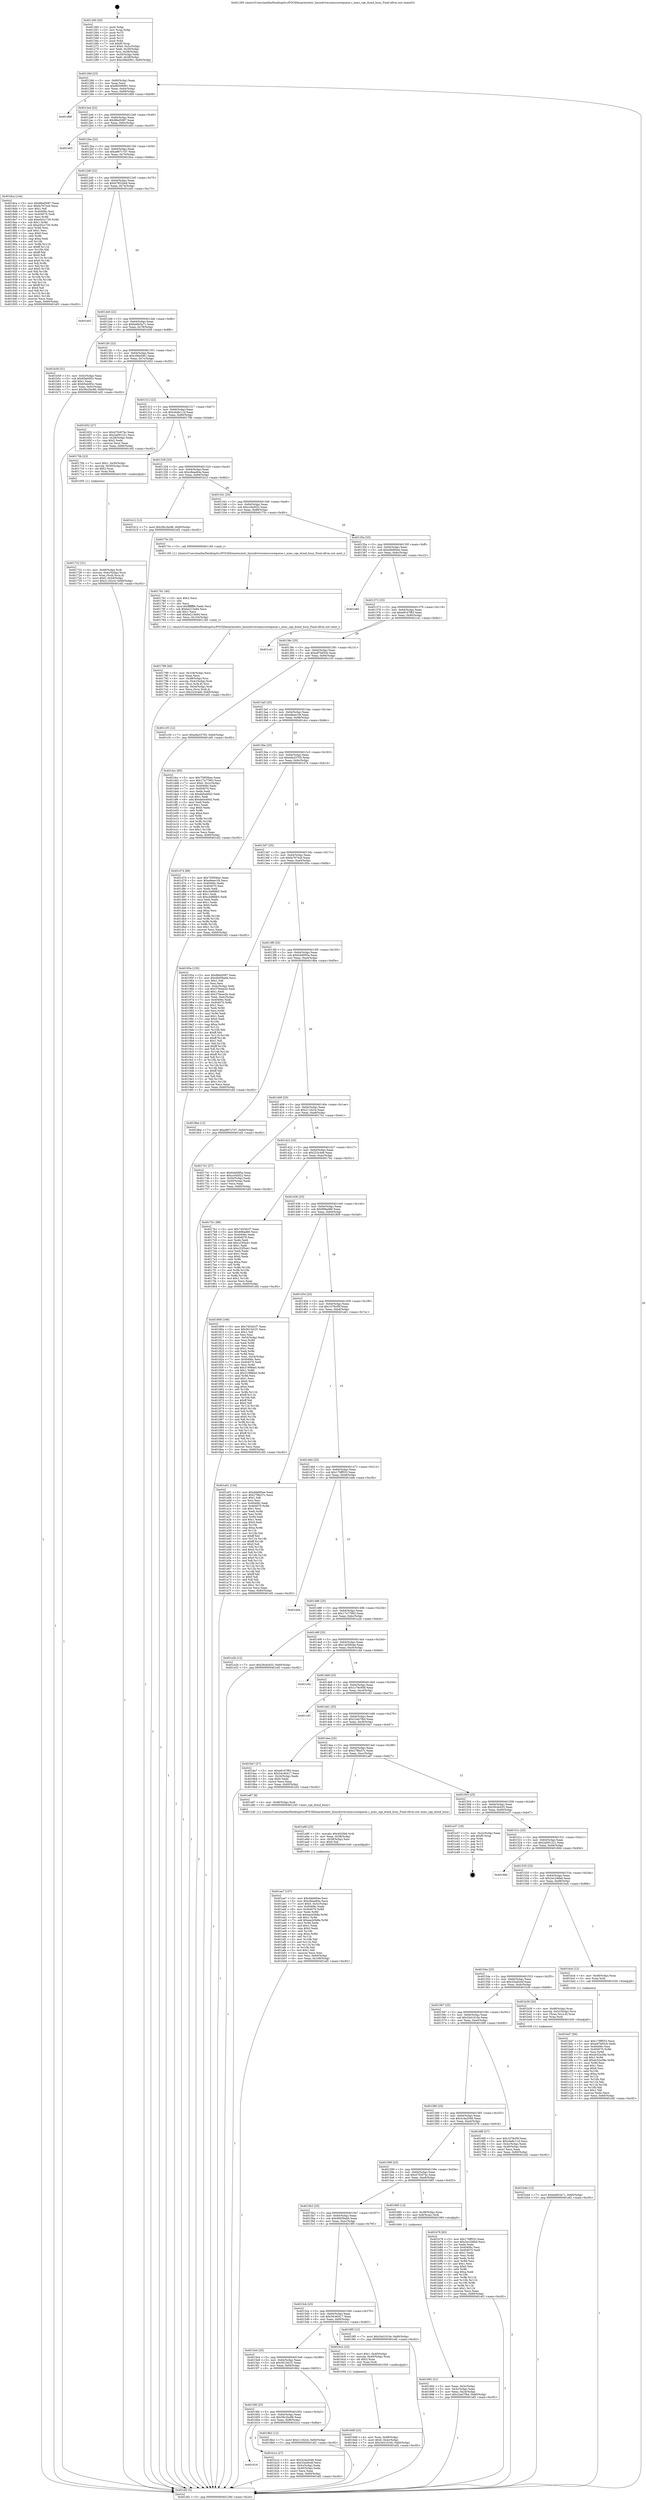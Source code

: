 digraph "0x401260" {
  label = "0x401260 (/mnt/c/Users/mathe/Desktop/tcc/POCII/binaries/extr_linuxdriversmmccorequeue.c_mmc_cqe_dcmd_busy_Final-ollvm.out::main(0))"
  labelloc = "t"
  node[shape=record]

  Entry [label="",width=0.3,height=0.3,shape=circle,fillcolor=black,style=filled]
  "0x40128d" [label="{
     0x40128d [23]\l
     | [instrs]\l
     &nbsp;&nbsp;0x40128d \<+3\>: mov -0x60(%rbp),%eax\l
     &nbsp;&nbsp;0x401290 \<+2\>: mov %eax,%ecx\l
     &nbsp;&nbsp;0x401292 \<+6\>: sub $0x8b508991,%ecx\l
     &nbsp;&nbsp;0x401298 \<+3\>: mov %eax,-0x64(%rbp)\l
     &nbsp;&nbsp;0x40129b \<+3\>: mov %ecx,-0x68(%rbp)\l
     &nbsp;&nbsp;0x40129e \<+6\>: je 0000000000401d68 \<main+0xb08\>\l
  }"]
  "0x401d68" [label="{
     0x401d68\l
  }", style=dashed]
  "0x4012a4" [label="{
     0x4012a4 [22]\l
     | [instrs]\l
     &nbsp;&nbsp;0x4012a4 \<+5\>: jmp 00000000004012a9 \<main+0x49\>\l
     &nbsp;&nbsp;0x4012a9 \<+3\>: mov -0x64(%rbp),%eax\l
     &nbsp;&nbsp;0x4012ac \<+5\>: sub $0x8fed5087,%eax\l
     &nbsp;&nbsp;0x4012b1 \<+3\>: mov %eax,-0x6c(%rbp)\l
     &nbsp;&nbsp;0x4012b4 \<+6\>: je 0000000000401e63 \<main+0xc03\>\l
  }"]
  Exit [label="",width=0.3,height=0.3,shape=circle,fillcolor=black,style=filled,peripheries=2]
  "0x401e63" [label="{
     0x401e63\l
  }", style=dashed]
  "0x4012ba" [label="{
     0x4012ba [22]\l
     | [instrs]\l
     &nbsp;&nbsp;0x4012ba \<+5\>: jmp 00000000004012bf \<main+0x5f\>\l
     &nbsp;&nbsp;0x4012bf \<+3\>: mov -0x64(%rbp),%eax\l
     &nbsp;&nbsp;0x4012c2 \<+5\>: sub $0xa967c7d7,%eax\l
     &nbsp;&nbsp;0x4012c7 \<+3\>: mov %eax,-0x70(%rbp)\l
     &nbsp;&nbsp;0x4012ca \<+6\>: je 00000000004018ca \<main+0x66a\>\l
  }"]
  "0x401bd7" [label="{
     0x401bd7 [94]\l
     | [instrs]\l
     &nbsp;&nbsp;0x401bd7 \<+5\>: mov $0x179ff553,%ecx\l
     &nbsp;&nbsp;0x401bdc \<+5\>: mov $0xe87b65cb,%edx\l
     &nbsp;&nbsp;0x401be1 \<+7\>: mov 0x40406c,%esi\l
     &nbsp;&nbsp;0x401be8 \<+8\>: mov 0x404070,%r8d\l
     &nbsp;&nbsp;0x401bf0 \<+3\>: mov %esi,%r9d\l
     &nbsp;&nbsp;0x401bf3 \<+7\>: sub $0xdc52a38e,%r9d\l
     &nbsp;&nbsp;0x401bfa \<+4\>: sub $0x1,%r9d\l
     &nbsp;&nbsp;0x401bfe \<+7\>: add $0xdc52a38e,%r9d\l
     &nbsp;&nbsp;0x401c05 \<+4\>: imul %r9d,%esi\l
     &nbsp;&nbsp;0x401c09 \<+3\>: and $0x1,%esi\l
     &nbsp;&nbsp;0x401c0c \<+3\>: cmp $0x0,%esi\l
     &nbsp;&nbsp;0x401c0f \<+4\>: sete %r10b\l
     &nbsp;&nbsp;0x401c13 \<+4\>: cmp $0xa,%r8d\l
     &nbsp;&nbsp;0x401c17 \<+4\>: setl %r11b\l
     &nbsp;&nbsp;0x401c1b \<+3\>: mov %r10b,%bl\l
     &nbsp;&nbsp;0x401c1e \<+3\>: and %r11b,%bl\l
     &nbsp;&nbsp;0x401c21 \<+3\>: xor %r11b,%r10b\l
     &nbsp;&nbsp;0x401c24 \<+3\>: or %r10b,%bl\l
     &nbsp;&nbsp;0x401c27 \<+3\>: test $0x1,%bl\l
     &nbsp;&nbsp;0x401c2a \<+3\>: cmovne %edx,%ecx\l
     &nbsp;&nbsp;0x401c2d \<+3\>: mov %ecx,-0x60(%rbp)\l
     &nbsp;&nbsp;0x401c30 \<+5\>: jmp 0000000000401ef2 \<main+0xc92\>\l
  }"]
  "0x4018ca" [label="{
     0x4018ca [144]\l
     | [instrs]\l
     &nbsp;&nbsp;0x4018ca \<+5\>: mov $0x8fed5087,%eax\l
     &nbsp;&nbsp;0x4018cf \<+5\>: mov $0xfa7674c6,%ecx\l
     &nbsp;&nbsp;0x4018d4 \<+2\>: mov $0x1,%dl\l
     &nbsp;&nbsp;0x4018d6 \<+7\>: mov 0x40406c,%esi\l
     &nbsp;&nbsp;0x4018dd \<+7\>: mov 0x404070,%edi\l
     &nbsp;&nbsp;0x4018e4 \<+3\>: mov %esi,%r8d\l
     &nbsp;&nbsp;0x4018e7 \<+7\>: add $0xe45cc730,%r8d\l
     &nbsp;&nbsp;0x4018ee \<+4\>: sub $0x1,%r8d\l
     &nbsp;&nbsp;0x4018f2 \<+7\>: sub $0xe45cc730,%r8d\l
     &nbsp;&nbsp;0x4018f9 \<+4\>: imul %r8d,%esi\l
     &nbsp;&nbsp;0x4018fd \<+3\>: and $0x1,%esi\l
     &nbsp;&nbsp;0x401900 \<+3\>: cmp $0x0,%esi\l
     &nbsp;&nbsp;0x401903 \<+4\>: sete %r9b\l
     &nbsp;&nbsp;0x401907 \<+3\>: cmp $0xa,%edi\l
     &nbsp;&nbsp;0x40190a \<+4\>: setl %r10b\l
     &nbsp;&nbsp;0x40190e \<+3\>: mov %r9b,%r11b\l
     &nbsp;&nbsp;0x401911 \<+4\>: xor $0xff,%r11b\l
     &nbsp;&nbsp;0x401915 \<+3\>: mov %r10b,%bl\l
     &nbsp;&nbsp;0x401918 \<+3\>: xor $0xff,%bl\l
     &nbsp;&nbsp;0x40191b \<+3\>: xor $0x0,%dl\l
     &nbsp;&nbsp;0x40191e \<+3\>: mov %r11b,%r14b\l
     &nbsp;&nbsp;0x401921 \<+4\>: and $0x0,%r14b\l
     &nbsp;&nbsp;0x401925 \<+3\>: and %dl,%r9b\l
     &nbsp;&nbsp;0x401928 \<+3\>: mov %bl,%r15b\l
     &nbsp;&nbsp;0x40192b \<+4\>: and $0x0,%r15b\l
     &nbsp;&nbsp;0x40192f \<+3\>: and %dl,%r10b\l
     &nbsp;&nbsp;0x401932 \<+3\>: or %r9b,%r14b\l
     &nbsp;&nbsp;0x401935 \<+3\>: or %r10b,%r15b\l
     &nbsp;&nbsp;0x401938 \<+3\>: xor %r15b,%r14b\l
     &nbsp;&nbsp;0x40193b \<+3\>: or %bl,%r11b\l
     &nbsp;&nbsp;0x40193e \<+4\>: xor $0xff,%r11b\l
     &nbsp;&nbsp;0x401942 \<+3\>: or $0x0,%dl\l
     &nbsp;&nbsp;0x401945 \<+3\>: and %dl,%r11b\l
     &nbsp;&nbsp;0x401948 \<+3\>: or %r11b,%r14b\l
     &nbsp;&nbsp;0x40194b \<+4\>: test $0x1,%r14b\l
     &nbsp;&nbsp;0x40194f \<+3\>: cmovne %ecx,%eax\l
     &nbsp;&nbsp;0x401952 \<+3\>: mov %eax,-0x60(%rbp)\l
     &nbsp;&nbsp;0x401955 \<+5\>: jmp 0000000000401ef2 \<main+0xc92\>\l
  }"]
  "0x4012d0" [label="{
     0x4012d0 [22]\l
     | [instrs]\l
     &nbsp;&nbsp;0x4012d0 \<+5\>: jmp 00000000004012d5 \<main+0x75\>\l
     &nbsp;&nbsp;0x4012d5 \<+3\>: mov -0x64(%rbp),%eax\l
     &nbsp;&nbsp;0x4012d8 \<+5\>: sub $0xb79520e9,%eax\l
     &nbsp;&nbsp;0x4012dd \<+3\>: mov %eax,-0x74(%rbp)\l
     &nbsp;&nbsp;0x4012e0 \<+6\>: je 0000000000401ed3 \<main+0xc73\>\l
  }"]
  "0x401b4d" [label="{
     0x401b4d [12]\l
     | [instrs]\l
     &nbsp;&nbsp;0x401b4d \<+7\>: movl $0xbe6b3a71,-0x60(%rbp)\l
     &nbsp;&nbsp;0x401b54 \<+5\>: jmp 0000000000401ef2 \<main+0xc92\>\l
  }"]
  "0x401ed3" [label="{
     0x401ed3\l
  }", style=dashed]
  "0x4012e6" [label="{
     0x4012e6 [22]\l
     | [instrs]\l
     &nbsp;&nbsp;0x4012e6 \<+5\>: jmp 00000000004012eb \<main+0x8b\>\l
     &nbsp;&nbsp;0x4012eb \<+3\>: mov -0x64(%rbp),%eax\l
     &nbsp;&nbsp;0x4012ee \<+5\>: sub $0xbe6b3a71,%eax\l
     &nbsp;&nbsp;0x4012f3 \<+3\>: mov %eax,-0x78(%rbp)\l
     &nbsp;&nbsp;0x4012f6 \<+6\>: je 0000000000401b59 \<main+0x8f9\>\l
  }"]
  "0x401616" [label="{
     0x401616\l
  }", style=dashed]
  "0x401b59" [label="{
     0x401b59 [31]\l
     | [instrs]\l
     &nbsp;&nbsp;0x401b59 \<+3\>: mov -0x5c(%rbp),%eax\l
     &nbsp;&nbsp;0x401b5c \<+5\>: sub $0x65eb0f2c,%eax\l
     &nbsp;&nbsp;0x401b61 \<+3\>: add $0x1,%eax\l
     &nbsp;&nbsp;0x401b64 \<+5\>: add $0x65eb0f2c,%eax\l
     &nbsp;&nbsp;0x401b69 \<+3\>: mov %eax,-0x5c(%rbp)\l
     &nbsp;&nbsp;0x401b6c \<+7\>: movl $0x58c2bc86,-0x60(%rbp)\l
     &nbsp;&nbsp;0x401b73 \<+5\>: jmp 0000000000401ef2 \<main+0xc92\>\l
  }"]
  "0x4012fc" [label="{
     0x4012fc [22]\l
     | [instrs]\l
     &nbsp;&nbsp;0x4012fc \<+5\>: jmp 0000000000401301 \<main+0xa1\>\l
     &nbsp;&nbsp;0x401301 \<+3\>: mov -0x64(%rbp),%eax\l
     &nbsp;&nbsp;0x401304 \<+5\>: sub $0xc08ed361,%eax\l
     &nbsp;&nbsp;0x401309 \<+3\>: mov %eax,-0x7c(%rbp)\l
     &nbsp;&nbsp;0x40130c \<+6\>: je 0000000000401652 \<main+0x3f2\>\l
  }"]
  "0x401b1e" [label="{
     0x401b1e [27]\l
     | [instrs]\l
     &nbsp;&nbsp;0x401b1e \<+5\>: mov $0x3c4a2046,%eax\l
     &nbsp;&nbsp;0x401b23 \<+5\>: mov $0x33a40cbf,%ecx\l
     &nbsp;&nbsp;0x401b28 \<+3\>: mov -0x5c(%rbp),%edx\l
     &nbsp;&nbsp;0x401b2b \<+3\>: cmp -0x40(%rbp),%edx\l
     &nbsp;&nbsp;0x401b2e \<+3\>: cmovl %ecx,%eax\l
     &nbsp;&nbsp;0x401b31 \<+3\>: mov %eax,-0x60(%rbp)\l
     &nbsp;&nbsp;0x401b34 \<+5\>: jmp 0000000000401ef2 \<main+0xc92\>\l
  }"]
  "0x401652" [label="{
     0x401652 [27]\l
     | [instrs]\l
     &nbsp;&nbsp;0x401652 \<+5\>: mov $0x470c674c,%eax\l
     &nbsp;&nbsp;0x401657 \<+5\>: mov $0x2a091221,%ecx\l
     &nbsp;&nbsp;0x40165c \<+3\>: mov -0x28(%rbp),%edx\l
     &nbsp;&nbsp;0x40165f \<+3\>: cmp $0x2,%edx\l
     &nbsp;&nbsp;0x401662 \<+3\>: cmovne %ecx,%eax\l
     &nbsp;&nbsp;0x401665 \<+3\>: mov %eax,-0x60(%rbp)\l
     &nbsp;&nbsp;0x401668 \<+5\>: jmp 0000000000401ef2 \<main+0xc92\>\l
  }"]
  "0x401312" [label="{
     0x401312 [22]\l
     | [instrs]\l
     &nbsp;&nbsp;0x401312 \<+5\>: jmp 0000000000401317 \<main+0xb7\>\l
     &nbsp;&nbsp;0x401317 \<+3\>: mov -0x64(%rbp),%eax\l
     &nbsp;&nbsp;0x40131a \<+5\>: sub $0xc6a8c11d,%eax\l
     &nbsp;&nbsp;0x40131f \<+3\>: mov %eax,-0x80(%rbp)\l
     &nbsp;&nbsp;0x401322 \<+6\>: je 000000000040170b \<main+0x4ab\>\l
  }"]
  "0x401ef2" [label="{
     0x401ef2 [5]\l
     | [instrs]\l
     &nbsp;&nbsp;0x401ef2 \<+5\>: jmp 000000000040128d \<main+0x2d\>\l
  }"]
  "0x401260" [label="{
     0x401260 [45]\l
     | [instrs]\l
     &nbsp;&nbsp;0x401260 \<+1\>: push %rbp\l
     &nbsp;&nbsp;0x401261 \<+3\>: mov %rsp,%rbp\l
     &nbsp;&nbsp;0x401264 \<+2\>: push %r15\l
     &nbsp;&nbsp;0x401266 \<+2\>: push %r14\l
     &nbsp;&nbsp;0x401268 \<+2\>: push %r12\l
     &nbsp;&nbsp;0x40126a \<+1\>: push %rbx\l
     &nbsp;&nbsp;0x40126b \<+7\>: sub $0xf0,%rsp\l
     &nbsp;&nbsp;0x401272 \<+7\>: movl $0x0,-0x2c(%rbp)\l
     &nbsp;&nbsp;0x401279 \<+3\>: mov %edi,-0x30(%rbp)\l
     &nbsp;&nbsp;0x40127c \<+4\>: mov %rsi,-0x38(%rbp)\l
     &nbsp;&nbsp;0x401280 \<+3\>: mov -0x30(%rbp),%edi\l
     &nbsp;&nbsp;0x401283 \<+3\>: mov %edi,-0x28(%rbp)\l
     &nbsp;&nbsp;0x401286 \<+7\>: movl $0xc08ed361,-0x60(%rbp)\l
  }"]
  "0x401aa7" [label="{
     0x401aa7 [107]\l
     | [instrs]\l
     &nbsp;&nbsp;0x401aa7 \<+5\>: mov $0xd4bfd5ee,%esi\l
     &nbsp;&nbsp;0x401aac \<+5\>: mov $0xc8eae84a,%ecx\l
     &nbsp;&nbsp;0x401ab1 \<+7\>: movl $0x0,-0x5c(%rbp)\l
     &nbsp;&nbsp;0x401ab8 \<+7\>: mov 0x40406c,%edx\l
     &nbsp;&nbsp;0x401abf \<+8\>: mov 0x404070,%r8d\l
     &nbsp;&nbsp;0x401ac7 \<+3\>: mov %edx,%r9d\l
     &nbsp;&nbsp;0x401aca \<+7\>: sub $0xeacb5b8a,%r9d\l
     &nbsp;&nbsp;0x401ad1 \<+4\>: sub $0x1,%r9d\l
     &nbsp;&nbsp;0x401ad5 \<+7\>: add $0xeacb5b8a,%r9d\l
     &nbsp;&nbsp;0x401adc \<+4\>: imul %r9d,%edx\l
     &nbsp;&nbsp;0x401ae0 \<+3\>: and $0x1,%edx\l
     &nbsp;&nbsp;0x401ae3 \<+3\>: cmp $0x0,%edx\l
     &nbsp;&nbsp;0x401ae6 \<+4\>: sete %r10b\l
     &nbsp;&nbsp;0x401aea \<+4\>: cmp $0xa,%r8d\l
     &nbsp;&nbsp;0x401aee \<+4\>: setl %r11b\l
     &nbsp;&nbsp;0x401af2 \<+3\>: mov %r10b,%bl\l
     &nbsp;&nbsp;0x401af5 \<+3\>: and %r11b,%bl\l
     &nbsp;&nbsp;0x401af8 \<+3\>: xor %r11b,%r10b\l
     &nbsp;&nbsp;0x401afb \<+3\>: or %r10b,%bl\l
     &nbsp;&nbsp;0x401afe \<+3\>: test $0x1,%bl\l
     &nbsp;&nbsp;0x401b01 \<+3\>: cmovne %ecx,%esi\l
     &nbsp;&nbsp;0x401b04 \<+3\>: mov %esi,-0x60(%rbp)\l
     &nbsp;&nbsp;0x401b07 \<+6\>: mov %eax,-0x108(%rbp)\l
     &nbsp;&nbsp;0x401b0d \<+5\>: jmp 0000000000401ef2 \<main+0xc92\>\l
  }"]
  "0x40170b" [label="{
     0x40170b [23]\l
     | [instrs]\l
     &nbsp;&nbsp;0x40170b \<+7\>: movl $0x1,-0x50(%rbp)\l
     &nbsp;&nbsp;0x401712 \<+4\>: movslq -0x50(%rbp),%rax\l
     &nbsp;&nbsp;0x401716 \<+4\>: shl $0x2,%rax\l
     &nbsp;&nbsp;0x40171a \<+3\>: mov %rax,%rdi\l
     &nbsp;&nbsp;0x40171d \<+5\>: call 0000000000401050 \<malloc@plt\>\l
     | [calls]\l
     &nbsp;&nbsp;0x401050 \{1\} (unknown)\l
  }"]
  "0x401328" [label="{
     0x401328 [25]\l
     | [instrs]\l
     &nbsp;&nbsp;0x401328 \<+5\>: jmp 000000000040132d \<main+0xcd\>\l
     &nbsp;&nbsp;0x40132d \<+3\>: mov -0x64(%rbp),%eax\l
     &nbsp;&nbsp;0x401330 \<+5\>: sub $0xc8eae84a,%eax\l
     &nbsp;&nbsp;0x401335 \<+6\>: mov %eax,-0x84(%rbp)\l
     &nbsp;&nbsp;0x40133b \<+6\>: je 0000000000401b12 \<main+0x8b2\>\l
  }"]
  "0x401a90" [label="{
     0x401a90 [23]\l
     | [instrs]\l
     &nbsp;&nbsp;0x401a90 \<+10\>: movabs $0x4020b6,%rdi\l
     &nbsp;&nbsp;0x401a9a \<+3\>: mov %eax,-0x58(%rbp)\l
     &nbsp;&nbsp;0x401a9d \<+3\>: mov -0x58(%rbp),%esi\l
     &nbsp;&nbsp;0x401aa0 \<+2\>: mov $0x0,%al\l
     &nbsp;&nbsp;0x401aa2 \<+5\>: call 0000000000401040 \<printf@plt\>\l
     | [calls]\l
     &nbsp;&nbsp;0x401040 \{1\} (unknown)\l
  }"]
  "0x401b12" [label="{
     0x401b12 [12]\l
     | [instrs]\l
     &nbsp;&nbsp;0x401b12 \<+7\>: movl $0x58c2bc86,-0x60(%rbp)\l
     &nbsp;&nbsp;0x401b19 \<+5\>: jmp 0000000000401ef2 \<main+0xc92\>\l
  }"]
  "0x401341" [label="{
     0x401341 [25]\l
     | [instrs]\l
     &nbsp;&nbsp;0x401341 \<+5\>: jmp 0000000000401346 \<main+0xe6\>\l
     &nbsp;&nbsp;0x401346 \<+3\>: mov -0x64(%rbp),%eax\l
     &nbsp;&nbsp;0x401349 \<+5\>: sub $0xcc0a5f22,%eax\l
     &nbsp;&nbsp;0x40134e \<+6\>: mov %eax,-0x88(%rbp)\l
     &nbsp;&nbsp;0x401354 \<+6\>: je 000000000040175c \<main+0x4fc\>\l
  }"]
  "0x4015fd" [label="{
     0x4015fd [25]\l
     | [instrs]\l
     &nbsp;&nbsp;0x4015fd \<+5\>: jmp 0000000000401602 \<main+0x3a2\>\l
     &nbsp;&nbsp;0x401602 \<+3\>: mov -0x64(%rbp),%eax\l
     &nbsp;&nbsp;0x401605 \<+5\>: sub $0x58c2bc86,%eax\l
     &nbsp;&nbsp;0x40160a \<+6\>: mov %eax,-0xf8(%rbp)\l
     &nbsp;&nbsp;0x401610 \<+6\>: je 0000000000401b1e \<main+0x8be\>\l
  }"]
  "0x40175c" [label="{
     0x40175c [5]\l
     | [instrs]\l
     &nbsp;&nbsp;0x40175c \<+5\>: call 0000000000401160 \<next_i\>\l
     | [calls]\l
     &nbsp;&nbsp;0x401160 \{1\} (/mnt/c/Users/mathe/Desktop/tcc/POCII/binaries/extr_linuxdriversmmccorequeue.c_mmc_cqe_dcmd_busy_Final-ollvm.out::next_i)\l
  }"]
  "0x40135a" [label="{
     0x40135a [25]\l
     | [instrs]\l
     &nbsp;&nbsp;0x40135a \<+5\>: jmp 000000000040135f \<main+0xff\>\l
     &nbsp;&nbsp;0x40135f \<+3\>: mov -0x64(%rbp),%eax\l
     &nbsp;&nbsp;0x401362 \<+5\>: sub $0xd4bfd5ee,%eax\l
     &nbsp;&nbsp;0x401367 \<+6\>: mov %eax,-0x8c(%rbp)\l
     &nbsp;&nbsp;0x40136d \<+6\>: je 0000000000401e82 \<main+0xc22\>\l
  }"]
  "0x4018b2" [label="{
     0x4018b2 [12]\l
     | [instrs]\l
     &nbsp;&nbsp;0x4018b2 \<+7\>: movl $0x21162c4,-0x60(%rbp)\l
     &nbsp;&nbsp;0x4018b9 \<+5\>: jmp 0000000000401ef2 \<main+0xc92\>\l
  }"]
  "0x401e82" [label="{
     0x401e82\l
  }", style=dashed]
  "0x401373" [label="{
     0x401373 [25]\l
     | [instrs]\l
     &nbsp;&nbsp;0x401373 \<+5\>: jmp 0000000000401378 \<main+0x118\>\l
     &nbsp;&nbsp;0x401378 \<+3\>: mov -0x64(%rbp),%eax\l
     &nbsp;&nbsp;0x40137b \<+5\>: sub $0xe8167f83,%eax\l
     &nbsp;&nbsp;0x401380 \<+6\>: mov %eax,-0x90(%rbp)\l
     &nbsp;&nbsp;0x401386 \<+6\>: je 0000000000401c41 \<main+0x9e1\>\l
  }"]
  "0x401789" [label="{
     0x401789 [40]\l
     | [instrs]\l
     &nbsp;&nbsp;0x401789 \<+6\>: mov -0x104(%rbp),%ecx\l
     &nbsp;&nbsp;0x40178f \<+3\>: imul %eax,%ecx\l
     &nbsp;&nbsp;0x401792 \<+4\>: mov -0x48(%rbp),%rsi\l
     &nbsp;&nbsp;0x401796 \<+4\>: movslq -0x4c(%rbp),%rdi\l
     &nbsp;&nbsp;0x40179a \<+4\>: mov (%rsi,%rdi,8),%rsi\l
     &nbsp;&nbsp;0x40179e \<+4\>: movslq -0x54(%rbp),%rdi\l
     &nbsp;&nbsp;0x4017a2 \<+3\>: mov %ecx,(%rsi,%rdi,4)\l
     &nbsp;&nbsp;0x4017a5 \<+7\>: movl $0x223c4e6,-0x60(%rbp)\l
     &nbsp;&nbsp;0x4017ac \<+5\>: jmp 0000000000401ef2 \<main+0xc92\>\l
  }"]
  "0x401c41" [label="{
     0x401c41\l
  }", style=dashed]
  "0x40138c" [label="{
     0x40138c [25]\l
     | [instrs]\l
     &nbsp;&nbsp;0x40138c \<+5\>: jmp 0000000000401391 \<main+0x131\>\l
     &nbsp;&nbsp;0x401391 \<+3\>: mov -0x64(%rbp),%eax\l
     &nbsp;&nbsp;0x401394 \<+5\>: sub $0xe87b65cb,%eax\l
     &nbsp;&nbsp;0x401399 \<+6\>: mov %eax,-0x94(%rbp)\l
     &nbsp;&nbsp;0x40139f \<+6\>: je 0000000000401c35 \<main+0x9d5\>\l
  }"]
  "0x401761" [label="{
     0x401761 [40]\l
     | [instrs]\l
     &nbsp;&nbsp;0x401761 \<+5\>: mov $0x2,%ecx\l
     &nbsp;&nbsp;0x401766 \<+1\>: cltd\l
     &nbsp;&nbsp;0x401767 \<+2\>: idiv %ecx\l
     &nbsp;&nbsp;0x401769 \<+6\>: imul $0xfffffffe,%edx,%ecx\l
     &nbsp;&nbsp;0x40176f \<+6\>: sub $0xbe215e84,%ecx\l
     &nbsp;&nbsp;0x401775 \<+3\>: add $0x1,%ecx\l
     &nbsp;&nbsp;0x401778 \<+6\>: add $0xbe215e84,%ecx\l
     &nbsp;&nbsp;0x40177e \<+6\>: mov %ecx,-0x104(%rbp)\l
     &nbsp;&nbsp;0x401784 \<+5\>: call 0000000000401160 \<next_i\>\l
     | [calls]\l
     &nbsp;&nbsp;0x401160 \{1\} (/mnt/c/Users/mathe/Desktop/tcc/POCII/binaries/extr_linuxdriversmmccorequeue.c_mmc_cqe_dcmd_busy_Final-ollvm.out::next_i)\l
  }"]
  "0x401c35" [label="{
     0x401c35 [12]\l
     | [instrs]\l
     &nbsp;&nbsp;0x401c35 \<+7\>: movl $0xe9a33705,-0x60(%rbp)\l
     &nbsp;&nbsp;0x401c3c \<+5\>: jmp 0000000000401ef2 \<main+0xc92\>\l
  }"]
  "0x4013a5" [label="{
     0x4013a5 [25]\l
     | [instrs]\l
     &nbsp;&nbsp;0x4013a5 \<+5\>: jmp 00000000004013aa \<main+0x14a\>\l
     &nbsp;&nbsp;0x4013aa \<+3\>: mov -0x64(%rbp),%eax\l
     &nbsp;&nbsp;0x4013ad \<+5\>: sub $0xe8eee1f4,%eax\l
     &nbsp;&nbsp;0x4013b2 \<+6\>: mov %eax,-0x98(%rbp)\l
     &nbsp;&nbsp;0x4013b8 \<+6\>: je 0000000000401dcc \<main+0xb6c\>\l
  }"]
  "0x401722" [label="{
     0x401722 [31]\l
     | [instrs]\l
     &nbsp;&nbsp;0x401722 \<+4\>: mov -0x48(%rbp),%rdi\l
     &nbsp;&nbsp;0x401726 \<+4\>: movslq -0x4c(%rbp),%rcx\l
     &nbsp;&nbsp;0x40172a \<+4\>: mov %rax,(%rdi,%rcx,8)\l
     &nbsp;&nbsp;0x40172e \<+7\>: movl $0x0,-0x54(%rbp)\l
     &nbsp;&nbsp;0x401735 \<+7\>: movl $0x21162c4,-0x60(%rbp)\l
     &nbsp;&nbsp;0x40173c \<+5\>: jmp 0000000000401ef2 \<main+0xc92\>\l
  }"]
  "0x401dcc" [label="{
     0x401dcc [95]\l
     | [instrs]\l
     &nbsp;&nbsp;0x401dcc \<+5\>: mov $0x75950bac,%eax\l
     &nbsp;&nbsp;0x401dd1 \<+5\>: mov $0x17a77963,%ecx\l
     &nbsp;&nbsp;0x401dd6 \<+7\>: movl $0x0,-0x2c(%rbp)\l
     &nbsp;&nbsp;0x401ddd \<+7\>: mov 0x40406c,%edx\l
     &nbsp;&nbsp;0x401de4 \<+7\>: mov 0x404070,%esi\l
     &nbsp;&nbsp;0x401deb \<+2\>: mov %edx,%edi\l
     &nbsp;&nbsp;0x401ded \<+6\>: sub $0xda0a40d2,%edi\l
     &nbsp;&nbsp;0x401df3 \<+3\>: sub $0x1,%edi\l
     &nbsp;&nbsp;0x401df6 \<+6\>: add $0xda0a40d2,%edi\l
     &nbsp;&nbsp;0x401dfc \<+3\>: imul %edi,%edx\l
     &nbsp;&nbsp;0x401dff \<+3\>: and $0x1,%edx\l
     &nbsp;&nbsp;0x401e02 \<+3\>: cmp $0x0,%edx\l
     &nbsp;&nbsp;0x401e05 \<+4\>: sete %r8b\l
     &nbsp;&nbsp;0x401e09 \<+3\>: cmp $0xa,%esi\l
     &nbsp;&nbsp;0x401e0c \<+4\>: setl %r9b\l
     &nbsp;&nbsp;0x401e10 \<+3\>: mov %r8b,%r10b\l
     &nbsp;&nbsp;0x401e13 \<+3\>: and %r9b,%r10b\l
     &nbsp;&nbsp;0x401e16 \<+3\>: xor %r9b,%r8b\l
     &nbsp;&nbsp;0x401e19 \<+3\>: or %r8b,%r10b\l
     &nbsp;&nbsp;0x401e1c \<+4\>: test $0x1,%r10b\l
     &nbsp;&nbsp;0x401e20 \<+3\>: cmovne %ecx,%eax\l
     &nbsp;&nbsp;0x401e23 \<+3\>: mov %eax,-0x60(%rbp)\l
     &nbsp;&nbsp;0x401e26 \<+5\>: jmp 0000000000401ef2 \<main+0xc92\>\l
  }"]
  "0x4013be" [label="{
     0x4013be [25]\l
     | [instrs]\l
     &nbsp;&nbsp;0x4013be \<+5\>: jmp 00000000004013c3 \<main+0x163\>\l
     &nbsp;&nbsp;0x4013c3 \<+3\>: mov -0x64(%rbp),%eax\l
     &nbsp;&nbsp;0x4013c6 \<+5\>: sub $0xe9a33705,%eax\l
     &nbsp;&nbsp;0x4013cb \<+6\>: mov %eax,-0x9c(%rbp)\l
     &nbsp;&nbsp;0x4013d1 \<+6\>: je 0000000000401d74 \<main+0xb14\>\l
  }"]
  "0x4016d9" [label="{
     0x4016d9 [23]\l
     | [instrs]\l
     &nbsp;&nbsp;0x4016d9 \<+4\>: mov %rax,-0x48(%rbp)\l
     &nbsp;&nbsp;0x4016dd \<+7\>: movl $0x0,-0x4c(%rbp)\l
     &nbsp;&nbsp;0x4016e4 \<+7\>: movl $0x3441010e,-0x60(%rbp)\l
     &nbsp;&nbsp;0x4016eb \<+5\>: jmp 0000000000401ef2 \<main+0xc92\>\l
  }"]
  "0x401d74" [label="{
     0x401d74 [88]\l
     | [instrs]\l
     &nbsp;&nbsp;0x401d74 \<+5\>: mov $0x75950bac,%eax\l
     &nbsp;&nbsp;0x401d79 \<+5\>: mov $0xe8eee1f4,%ecx\l
     &nbsp;&nbsp;0x401d7e \<+7\>: mov 0x40406c,%edx\l
     &nbsp;&nbsp;0x401d85 \<+7\>: mov 0x404070,%esi\l
     &nbsp;&nbsp;0x401d8c \<+2\>: mov %edx,%edi\l
     &nbsp;&nbsp;0x401d8e \<+6\>: add $0xc448fdb5,%edi\l
     &nbsp;&nbsp;0x401d94 \<+3\>: sub $0x1,%edi\l
     &nbsp;&nbsp;0x401d97 \<+6\>: sub $0xc448fdb5,%edi\l
     &nbsp;&nbsp;0x401d9d \<+3\>: imul %edi,%edx\l
     &nbsp;&nbsp;0x401da0 \<+3\>: and $0x1,%edx\l
     &nbsp;&nbsp;0x401da3 \<+3\>: cmp $0x0,%edx\l
     &nbsp;&nbsp;0x401da6 \<+4\>: sete %r8b\l
     &nbsp;&nbsp;0x401daa \<+3\>: cmp $0xa,%esi\l
     &nbsp;&nbsp;0x401dad \<+4\>: setl %r9b\l
     &nbsp;&nbsp;0x401db1 \<+3\>: mov %r8b,%r10b\l
     &nbsp;&nbsp;0x401db4 \<+3\>: and %r9b,%r10b\l
     &nbsp;&nbsp;0x401db7 \<+3\>: xor %r9b,%r8b\l
     &nbsp;&nbsp;0x401dba \<+3\>: or %r8b,%r10b\l
     &nbsp;&nbsp;0x401dbd \<+4\>: test $0x1,%r10b\l
     &nbsp;&nbsp;0x401dc1 \<+3\>: cmovne %ecx,%eax\l
     &nbsp;&nbsp;0x401dc4 \<+3\>: mov %eax,-0x60(%rbp)\l
     &nbsp;&nbsp;0x401dc7 \<+5\>: jmp 0000000000401ef2 \<main+0xc92\>\l
  }"]
  "0x4013d7" [label="{
     0x4013d7 [25]\l
     | [instrs]\l
     &nbsp;&nbsp;0x4013d7 \<+5\>: jmp 00000000004013dc \<main+0x17c\>\l
     &nbsp;&nbsp;0x4013dc \<+3\>: mov -0x64(%rbp),%eax\l
     &nbsp;&nbsp;0x4013df \<+5\>: sub $0xfa7674c6,%eax\l
     &nbsp;&nbsp;0x4013e4 \<+6\>: mov %eax,-0xa0(%rbp)\l
     &nbsp;&nbsp;0x4013ea \<+6\>: je 000000000040195a \<main+0x6fa\>\l
  }"]
  "0x4015e4" [label="{
     0x4015e4 [25]\l
     | [instrs]\l
     &nbsp;&nbsp;0x4015e4 \<+5\>: jmp 00000000004015e9 \<main+0x389\>\l
     &nbsp;&nbsp;0x4015e9 \<+3\>: mov -0x64(%rbp),%eax\l
     &nbsp;&nbsp;0x4015ec \<+5\>: sub $0x5615d1f1,%eax\l
     &nbsp;&nbsp;0x4015f1 \<+6\>: mov %eax,-0xf4(%rbp)\l
     &nbsp;&nbsp;0x4015f7 \<+6\>: je 00000000004018b2 \<main+0x652\>\l
  }"]
  "0x40195a" [label="{
     0x40195a [155]\l
     | [instrs]\l
     &nbsp;&nbsp;0x40195a \<+5\>: mov $0x8fed5087,%eax\l
     &nbsp;&nbsp;0x40195f \<+5\>: mov $0x49459abb,%ecx\l
     &nbsp;&nbsp;0x401964 \<+2\>: mov $0x1,%dl\l
     &nbsp;&nbsp;0x401966 \<+2\>: xor %esi,%esi\l
     &nbsp;&nbsp;0x401968 \<+3\>: mov -0x4c(%rbp),%edi\l
     &nbsp;&nbsp;0x40196b \<+6\>: sub $0x379eee2b,%edi\l
     &nbsp;&nbsp;0x401971 \<+3\>: add $0x1,%edi\l
     &nbsp;&nbsp;0x401974 \<+6\>: add $0x379eee2b,%edi\l
     &nbsp;&nbsp;0x40197a \<+3\>: mov %edi,-0x4c(%rbp)\l
     &nbsp;&nbsp;0x40197d \<+7\>: mov 0x40406c,%edi\l
     &nbsp;&nbsp;0x401984 \<+8\>: mov 0x404070,%r8d\l
     &nbsp;&nbsp;0x40198c \<+3\>: sub $0x1,%esi\l
     &nbsp;&nbsp;0x40198f \<+3\>: mov %edi,%r9d\l
     &nbsp;&nbsp;0x401992 \<+3\>: add %esi,%r9d\l
     &nbsp;&nbsp;0x401995 \<+4\>: imul %r9d,%edi\l
     &nbsp;&nbsp;0x401999 \<+3\>: and $0x1,%edi\l
     &nbsp;&nbsp;0x40199c \<+3\>: cmp $0x0,%edi\l
     &nbsp;&nbsp;0x40199f \<+4\>: sete %r10b\l
     &nbsp;&nbsp;0x4019a3 \<+4\>: cmp $0xa,%r8d\l
     &nbsp;&nbsp;0x4019a7 \<+4\>: setl %r11b\l
     &nbsp;&nbsp;0x4019ab \<+3\>: mov %r10b,%bl\l
     &nbsp;&nbsp;0x4019ae \<+3\>: xor $0xff,%bl\l
     &nbsp;&nbsp;0x4019b1 \<+3\>: mov %r11b,%r14b\l
     &nbsp;&nbsp;0x4019b4 \<+4\>: xor $0xff,%r14b\l
     &nbsp;&nbsp;0x4019b8 \<+3\>: xor $0x1,%dl\l
     &nbsp;&nbsp;0x4019bb \<+3\>: mov %bl,%r15b\l
     &nbsp;&nbsp;0x4019be \<+4\>: and $0xff,%r15b\l
     &nbsp;&nbsp;0x4019c2 \<+3\>: and %dl,%r10b\l
     &nbsp;&nbsp;0x4019c5 \<+3\>: mov %r14b,%r12b\l
     &nbsp;&nbsp;0x4019c8 \<+4\>: and $0xff,%r12b\l
     &nbsp;&nbsp;0x4019cc \<+3\>: and %dl,%r11b\l
     &nbsp;&nbsp;0x4019cf \<+3\>: or %r10b,%r15b\l
     &nbsp;&nbsp;0x4019d2 \<+3\>: or %r11b,%r12b\l
     &nbsp;&nbsp;0x4019d5 \<+3\>: xor %r12b,%r15b\l
     &nbsp;&nbsp;0x4019d8 \<+3\>: or %r14b,%bl\l
     &nbsp;&nbsp;0x4019db \<+3\>: xor $0xff,%bl\l
     &nbsp;&nbsp;0x4019de \<+3\>: or $0x1,%dl\l
     &nbsp;&nbsp;0x4019e1 \<+2\>: and %dl,%bl\l
     &nbsp;&nbsp;0x4019e3 \<+3\>: or %bl,%r15b\l
     &nbsp;&nbsp;0x4019e6 \<+4\>: test $0x1,%r15b\l
     &nbsp;&nbsp;0x4019ea \<+3\>: cmovne %ecx,%eax\l
     &nbsp;&nbsp;0x4019ed \<+3\>: mov %eax,-0x60(%rbp)\l
     &nbsp;&nbsp;0x4019f0 \<+5\>: jmp 0000000000401ef2 \<main+0xc92\>\l
  }"]
  "0x4013f0" [label="{
     0x4013f0 [25]\l
     | [instrs]\l
     &nbsp;&nbsp;0x4013f0 \<+5\>: jmp 00000000004013f5 \<main+0x195\>\l
     &nbsp;&nbsp;0x4013f5 \<+3\>: mov -0x64(%rbp),%eax\l
     &nbsp;&nbsp;0x4013f8 \<+5\>: sub $0xfcbd095a,%eax\l
     &nbsp;&nbsp;0x4013fd \<+6\>: mov %eax,-0xa4(%rbp)\l
     &nbsp;&nbsp;0x401403 \<+6\>: je 00000000004018be \<main+0x65e\>\l
  }"]
  "0x4016c2" [label="{
     0x4016c2 [23]\l
     | [instrs]\l
     &nbsp;&nbsp;0x4016c2 \<+7\>: movl $0x1,-0x40(%rbp)\l
     &nbsp;&nbsp;0x4016c9 \<+4\>: movslq -0x40(%rbp),%rax\l
     &nbsp;&nbsp;0x4016cd \<+4\>: shl $0x3,%rax\l
     &nbsp;&nbsp;0x4016d1 \<+3\>: mov %rax,%rdi\l
     &nbsp;&nbsp;0x4016d4 \<+5\>: call 0000000000401050 \<malloc@plt\>\l
     | [calls]\l
     &nbsp;&nbsp;0x401050 \{1\} (unknown)\l
  }"]
  "0x4018be" [label="{
     0x4018be [12]\l
     | [instrs]\l
     &nbsp;&nbsp;0x4018be \<+7\>: movl $0xa967c7d7,-0x60(%rbp)\l
     &nbsp;&nbsp;0x4018c5 \<+5\>: jmp 0000000000401ef2 \<main+0xc92\>\l
  }"]
  "0x401409" [label="{
     0x401409 [25]\l
     | [instrs]\l
     &nbsp;&nbsp;0x401409 \<+5\>: jmp 000000000040140e \<main+0x1ae\>\l
     &nbsp;&nbsp;0x40140e \<+3\>: mov -0x64(%rbp),%eax\l
     &nbsp;&nbsp;0x401411 \<+5\>: sub $0x21162c4,%eax\l
     &nbsp;&nbsp;0x401416 \<+6\>: mov %eax,-0xa8(%rbp)\l
     &nbsp;&nbsp;0x40141c \<+6\>: je 0000000000401741 \<main+0x4e1\>\l
  }"]
  "0x4015cb" [label="{
     0x4015cb [25]\l
     | [instrs]\l
     &nbsp;&nbsp;0x4015cb \<+5\>: jmp 00000000004015d0 \<main+0x370\>\l
     &nbsp;&nbsp;0x4015d0 \<+3\>: mov -0x64(%rbp),%eax\l
     &nbsp;&nbsp;0x4015d3 \<+5\>: sub $0x54c40417,%eax\l
     &nbsp;&nbsp;0x4015d8 \<+6\>: mov %eax,-0xf0(%rbp)\l
     &nbsp;&nbsp;0x4015de \<+6\>: je 00000000004016c2 \<main+0x462\>\l
  }"]
  "0x401741" [label="{
     0x401741 [27]\l
     | [instrs]\l
     &nbsp;&nbsp;0x401741 \<+5\>: mov $0xfcbd095a,%eax\l
     &nbsp;&nbsp;0x401746 \<+5\>: mov $0xcc0a5f22,%ecx\l
     &nbsp;&nbsp;0x40174b \<+3\>: mov -0x54(%rbp),%edx\l
     &nbsp;&nbsp;0x40174e \<+3\>: cmp -0x50(%rbp),%edx\l
     &nbsp;&nbsp;0x401751 \<+3\>: cmovl %ecx,%eax\l
     &nbsp;&nbsp;0x401754 \<+3\>: mov %eax,-0x60(%rbp)\l
     &nbsp;&nbsp;0x401757 \<+5\>: jmp 0000000000401ef2 \<main+0xc92\>\l
  }"]
  "0x401422" [label="{
     0x401422 [25]\l
     | [instrs]\l
     &nbsp;&nbsp;0x401422 \<+5\>: jmp 0000000000401427 \<main+0x1c7\>\l
     &nbsp;&nbsp;0x401427 \<+3\>: mov -0x64(%rbp),%eax\l
     &nbsp;&nbsp;0x40142a \<+5\>: sub $0x223c4e6,%eax\l
     &nbsp;&nbsp;0x40142f \<+6\>: mov %eax,-0xac(%rbp)\l
     &nbsp;&nbsp;0x401435 \<+6\>: je 00000000004017b1 \<main+0x551\>\l
  }"]
  "0x4019f5" [label="{
     0x4019f5 [12]\l
     | [instrs]\l
     &nbsp;&nbsp;0x4019f5 \<+7\>: movl $0x3441010e,-0x60(%rbp)\l
     &nbsp;&nbsp;0x4019fc \<+5\>: jmp 0000000000401ef2 \<main+0xc92\>\l
  }"]
  "0x4017b1" [label="{
     0x4017b1 [88]\l
     | [instrs]\l
     &nbsp;&nbsp;0x4017b1 \<+5\>: mov $0x7453d1f7,%eax\l
     &nbsp;&nbsp;0x4017b6 \<+5\>: mov $0x896ad60,%ecx\l
     &nbsp;&nbsp;0x4017bb \<+7\>: mov 0x40406c,%edx\l
     &nbsp;&nbsp;0x4017c2 \<+7\>: mov 0x404070,%esi\l
     &nbsp;&nbsp;0x4017c9 \<+2\>: mov %edx,%edi\l
     &nbsp;&nbsp;0x4017cb \<+6\>: add $0xc23f3a41,%edi\l
     &nbsp;&nbsp;0x4017d1 \<+3\>: sub $0x1,%edi\l
     &nbsp;&nbsp;0x4017d4 \<+6\>: sub $0xc23f3a41,%edi\l
     &nbsp;&nbsp;0x4017da \<+3\>: imul %edi,%edx\l
     &nbsp;&nbsp;0x4017dd \<+3\>: and $0x1,%edx\l
     &nbsp;&nbsp;0x4017e0 \<+3\>: cmp $0x0,%edx\l
     &nbsp;&nbsp;0x4017e3 \<+4\>: sete %r8b\l
     &nbsp;&nbsp;0x4017e7 \<+3\>: cmp $0xa,%esi\l
     &nbsp;&nbsp;0x4017ea \<+4\>: setl %r9b\l
     &nbsp;&nbsp;0x4017ee \<+3\>: mov %r8b,%r10b\l
     &nbsp;&nbsp;0x4017f1 \<+3\>: and %r9b,%r10b\l
     &nbsp;&nbsp;0x4017f4 \<+3\>: xor %r9b,%r8b\l
     &nbsp;&nbsp;0x4017f7 \<+3\>: or %r8b,%r10b\l
     &nbsp;&nbsp;0x4017fa \<+4\>: test $0x1,%r10b\l
     &nbsp;&nbsp;0x4017fe \<+3\>: cmovne %ecx,%eax\l
     &nbsp;&nbsp;0x401801 \<+3\>: mov %eax,-0x60(%rbp)\l
     &nbsp;&nbsp;0x401804 \<+5\>: jmp 0000000000401ef2 \<main+0xc92\>\l
  }"]
  "0x40143b" [label="{
     0x40143b [25]\l
     | [instrs]\l
     &nbsp;&nbsp;0x40143b \<+5\>: jmp 0000000000401440 \<main+0x1e0\>\l
     &nbsp;&nbsp;0x401440 \<+3\>: mov -0x64(%rbp),%eax\l
     &nbsp;&nbsp;0x401443 \<+5\>: sub $0x896ad60,%eax\l
     &nbsp;&nbsp;0x401448 \<+6\>: mov %eax,-0xb0(%rbp)\l
     &nbsp;&nbsp;0x40144e \<+6\>: je 0000000000401809 \<main+0x5a9\>\l
  }"]
  "0x401692" [label="{
     0x401692 [21]\l
     | [instrs]\l
     &nbsp;&nbsp;0x401692 \<+3\>: mov %eax,-0x3c(%rbp)\l
     &nbsp;&nbsp;0x401695 \<+3\>: mov -0x3c(%rbp),%eax\l
     &nbsp;&nbsp;0x401698 \<+3\>: mov %eax,-0x24(%rbp)\l
     &nbsp;&nbsp;0x40169b \<+7\>: movl $0x22eb7fb4,-0x60(%rbp)\l
     &nbsp;&nbsp;0x4016a2 \<+5\>: jmp 0000000000401ef2 \<main+0xc92\>\l
  }"]
  "0x401809" [label="{
     0x401809 [169]\l
     | [instrs]\l
     &nbsp;&nbsp;0x401809 \<+5\>: mov $0x7453d1f7,%eax\l
     &nbsp;&nbsp;0x40180e \<+5\>: mov $0x5615d1f1,%ecx\l
     &nbsp;&nbsp;0x401813 \<+2\>: mov $0x1,%dl\l
     &nbsp;&nbsp;0x401815 \<+2\>: xor %esi,%esi\l
     &nbsp;&nbsp;0x401817 \<+3\>: mov -0x54(%rbp),%edi\l
     &nbsp;&nbsp;0x40181a \<+3\>: mov %esi,%r8d\l
     &nbsp;&nbsp;0x40181d \<+3\>: sub %edi,%r8d\l
     &nbsp;&nbsp;0x401820 \<+2\>: mov %esi,%edi\l
     &nbsp;&nbsp;0x401822 \<+3\>: sub $0x1,%edi\l
     &nbsp;&nbsp;0x401825 \<+3\>: add %edi,%r8d\l
     &nbsp;&nbsp;0x401828 \<+3\>: sub %r8d,%esi\l
     &nbsp;&nbsp;0x40182b \<+3\>: mov %esi,-0x54(%rbp)\l
     &nbsp;&nbsp;0x40182e \<+7\>: mov 0x40406c,%esi\l
     &nbsp;&nbsp;0x401835 \<+7\>: mov 0x404070,%edi\l
     &nbsp;&nbsp;0x40183c \<+3\>: mov %esi,%r8d\l
     &nbsp;&nbsp;0x40183f \<+7\>: add $0x3199feb5,%r8d\l
     &nbsp;&nbsp;0x401846 \<+4\>: sub $0x1,%r8d\l
     &nbsp;&nbsp;0x40184a \<+7\>: sub $0x3199feb5,%r8d\l
     &nbsp;&nbsp;0x401851 \<+4\>: imul %r8d,%esi\l
     &nbsp;&nbsp;0x401855 \<+3\>: and $0x1,%esi\l
     &nbsp;&nbsp;0x401858 \<+3\>: cmp $0x0,%esi\l
     &nbsp;&nbsp;0x40185b \<+4\>: sete %r9b\l
     &nbsp;&nbsp;0x40185f \<+3\>: cmp $0xa,%edi\l
     &nbsp;&nbsp;0x401862 \<+4\>: setl %r10b\l
     &nbsp;&nbsp;0x401866 \<+3\>: mov %r9b,%r11b\l
     &nbsp;&nbsp;0x401869 \<+4\>: xor $0xff,%r11b\l
     &nbsp;&nbsp;0x40186d \<+3\>: mov %r10b,%bl\l
     &nbsp;&nbsp;0x401870 \<+3\>: xor $0xff,%bl\l
     &nbsp;&nbsp;0x401873 \<+3\>: xor $0x0,%dl\l
     &nbsp;&nbsp;0x401876 \<+3\>: mov %r11b,%r14b\l
     &nbsp;&nbsp;0x401879 \<+4\>: and $0x0,%r14b\l
     &nbsp;&nbsp;0x40187d \<+3\>: and %dl,%r9b\l
     &nbsp;&nbsp;0x401880 \<+3\>: mov %bl,%r15b\l
     &nbsp;&nbsp;0x401883 \<+4\>: and $0x0,%r15b\l
     &nbsp;&nbsp;0x401887 \<+3\>: and %dl,%r10b\l
     &nbsp;&nbsp;0x40188a \<+3\>: or %r9b,%r14b\l
     &nbsp;&nbsp;0x40188d \<+3\>: or %r10b,%r15b\l
     &nbsp;&nbsp;0x401890 \<+3\>: xor %r15b,%r14b\l
     &nbsp;&nbsp;0x401893 \<+3\>: or %bl,%r11b\l
     &nbsp;&nbsp;0x401896 \<+4\>: xor $0xff,%r11b\l
     &nbsp;&nbsp;0x40189a \<+3\>: or $0x0,%dl\l
     &nbsp;&nbsp;0x40189d \<+3\>: and %dl,%r11b\l
     &nbsp;&nbsp;0x4018a0 \<+3\>: or %r11b,%r14b\l
     &nbsp;&nbsp;0x4018a3 \<+4\>: test $0x1,%r14b\l
     &nbsp;&nbsp;0x4018a7 \<+3\>: cmovne %ecx,%eax\l
     &nbsp;&nbsp;0x4018aa \<+3\>: mov %eax,-0x60(%rbp)\l
     &nbsp;&nbsp;0x4018ad \<+5\>: jmp 0000000000401ef2 \<main+0xc92\>\l
  }"]
  "0x401454" [label="{
     0x401454 [25]\l
     | [instrs]\l
     &nbsp;&nbsp;0x401454 \<+5\>: jmp 0000000000401459 \<main+0x1f9\>\l
     &nbsp;&nbsp;0x401459 \<+3\>: mov -0x64(%rbp),%eax\l
     &nbsp;&nbsp;0x40145c \<+5\>: sub $0x1078cf5f,%eax\l
     &nbsp;&nbsp;0x401461 \<+6\>: mov %eax,-0xb4(%rbp)\l
     &nbsp;&nbsp;0x401467 \<+6\>: je 0000000000401a01 \<main+0x7a1\>\l
  }"]
  "0x4015b2" [label="{
     0x4015b2 [25]\l
     | [instrs]\l
     &nbsp;&nbsp;0x4015b2 \<+5\>: jmp 00000000004015b7 \<main+0x357\>\l
     &nbsp;&nbsp;0x4015b7 \<+3\>: mov -0x64(%rbp),%eax\l
     &nbsp;&nbsp;0x4015ba \<+5\>: sub $0x49459abb,%eax\l
     &nbsp;&nbsp;0x4015bf \<+6\>: mov %eax,-0xec(%rbp)\l
     &nbsp;&nbsp;0x4015c5 \<+6\>: je 00000000004019f5 \<main+0x795\>\l
  }"]
  "0x401a01" [label="{
     0x401a01 [134]\l
     | [instrs]\l
     &nbsp;&nbsp;0x401a01 \<+5\>: mov $0xd4bfd5ee,%eax\l
     &nbsp;&nbsp;0x401a06 \<+5\>: mov $0x27f8a37c,%ecx\l
     &nbsp;&nbsp;0x401a0b \<+2\>: mov $0x1,%dl\l
     &nbsp;&nbsp;0x401a0d \<+2\>: xor %esi,%esi\l
     &nbsp;&nbsp;0x401a0f \<+7\>: mov 0x40406c,%edi\l
     &nbsp;&nbsp;0x401a16 \<+8\>: mov 0x404070,%r8d\l
     &nbsp;&nbsp;0x401a1e \<+3\>: sub $0x1,%esi\l
     &nbsp;&nbsp;0x401a21 \<+3\>: mov %edi,%r9d\l
     &nbsp;&nbsp;0x401a24 \<+3\>: add %esi,%r9d\l
     &nbsp;&nbsp;0x401a27 \<+4\>: imul %r9d,%edi\l
     &nbsp;&nbsp;0x401a2b \<+3\>: and $0x1,%edi\l
     &nbsp;&nbsp;0x401a2e \<+3\>: cmp $0x0,%edi\l
     &nbsp;&nbsp;0x401a31 \<+4\>: sete %r10b\l
     &nbsp;&nbsp;0x401a35 \<+4\>: cmp $0xa,%r8d\l
     &nbsp;&nbsp;0x401a39 \<+4\>: setl %r11b\l
     &nbsp;&nbsp;0x401a3d \<+3\>: mov %r10b,%bl\l
     &nbsp;&nbsp;0x401a40 \<+3\>: xor $0xff,%bl\l
     &nbsp;&nbsp;0x401a43 \<+3\>: mov %r11b,%r14b\l
     &nbsp;&nbsp;0x401a46 \<+4\>: xor $0xff,%r14b\l
     &nbsp;&nbsp;0x401a4a \<+3\>: xor $0x0,%dl\l
     &nbsp;&nbsp;0x401a4d \<+3\>: mov %bl,%r15b\l
     &nbsp;&nbsp;0x401a50 \<+4\>: and $0x0,%r15b\l
     &nbsp;&nbsp;0x401a54 \<+3\>: and %dl,%r10b\l
     &nbsp;&nbsp;0x401a57 \<+3\>: mov %r14b,%r12b\l
     &nbsp;&nbsp;0x401a5a \<+4\>: and $0x0,%r12b\l
     &nbsp;&nbsp;0x401a5e \<+3\>: and %dl,%r11b\l
     &nbsp;&nbsp;0x401a61 \<+3\>: or %r10b,%r15b\l
     &nbsp;&nbsp;0x401a64 \<+3\>: or %r11b,%r12b\l
     &nbsp;&nbsp;0x401a67 \<+3\>: xor %r12b,%r15b\l
     &nbsp;&nbsp;0x401a6a \<+3\>: or %r14b,%bl\l
     &nbsp;&nbsp;0x401a6d \<+3\>: xor $0xff,%bl\l
     &nbsp;&nbsp;0x401a70 \<+3\>: or $0x0,%dl\l
     &nbsp;&nbsp;0x401a73 \<+2\>: and %dl,%bl\l
     &nbsp;&nbsp;0x401a75 \<+3\>: or %bl,%r15b\l
     &nbsp;&nbsp;0x401a78 \<+4\>: test $0x1,%r15b\l
     &nbsp;&nbsp;0x401a7c \<+3\>: cmovne %ecx,%eax\l
     &nbsp;&nbsp;0x401a7f \<+3\>: mov %eax,-0x60(%rbp)\l
     &nbsp;&nbsp;0x401a82 \<+5\>: jmp 0000000000401ef2 \<main+0xc92\>\l
  }"]
  "0x40146d" [label="{
     0x40146d [25]\l
     | [instrs]\l
     &nbsp;&nbsp;0x40146d \<+5\>: jmp 0000000000401472 \<main+0x212\>\l
     &nbsp;&nbsp;0x401472 \<+3\>: mov -0x64(%rbp),%eax\l
     &nbsp;&nbsp;0x401475 \<+5\>: sub $0x179ff553,%eax\l
     &nbsp;&nbsp;0x40147a \<+6\>: mov %eax,-0xb8(%rbp)\l
     &nbsp;&nbsp;0x401480 \<+6\>: je 0000000000401ebb \<main+0xc5b\>\l
  }"]
  "0x401685" [label="{
     0x401685 [13]\l
     | [instrs]\l
     &nbsp;&nbsp;0x401685 \<+4\>: mov -0x38(%rbp),%rax\l
     &nbsp;&nbsp;0x401689 \<+4\>: mov 0x8(%rax),%rdi\l
     &nbsp;&nbsp;0x40168d \<+5\>: call 0000000000401060 \<atoi@plt\>\l
     | [calls]\l
     &nbsp;&nbsp;0x401060 \{1\} (unknown)\l
  }"]
  "0x401ebb" [label="{
     0x401ebb\l
  }", style=dashed]
  "0x401486" [label="{
     0x401486 [25]\l
     | [instrs]\l
     &nbsp;&nbsp;0x401486 \<+5\>: jmp 000000000040148b \<main+0x22b\>\l
     &nbsp;&nbsp;0x40148b \<+3\>: mov -0x64(%rbp),%eax\l
     &nbsp;&nbsp;0x40148e \<+5\>: sub $0x17a77963,%eax\l
     &nbsp;&nbsp;0x401493 \<+6\>: mov %eax,-0xbc(%rbp)\l
     &nbsp;&nbsp;0x401499 \<+6\>: je 0000000000401e2b \<main+0xbcb\>\l
  }"]
  "0x401599" [label="{
     0x401599 [25]\l
     | [instrs]\l
     &nbsp;&nbsp;0x401599 \<+5\>: jmp 000000000040159e \<main+0x33e\>\l
     &nbsp;&nbsp;0x40159e \<+3\>: mov -0x64(%rbp),%eax\l
     &nbsp;&nbsp;0x4015a1 \<+5\>: sub $0x470c674c,%eax\l
     &nbsp;&nbsp;0x4015a6 \<+6\>: mov %eax,-0xe8(%rbp)\l
     &nbsp;&nbsp;0x4015ac \<+6\>: je 0000000000401685 \<main+0x425\>\l
  }"]
  "0x401e2b" [label="{
     0x401e2b [12]\l
     | [instrs]\l
     &nbsp;&nbsp;0x401e2b \<+7\>: movl $0x29cdcb55,-0x60(%rbp)\l
     &nbsp;&nbsp;0x401e32 \<+5\>: jmp 0000000000401ef2 \<main+0xc92\>\l
  }"]
  "0x40149f" [label="{
     0x40149f [25]\l
     | [instrs]\l
     &nbsp;&nbsp;0x40149f \<+5\>: jmp 00000000004014a4 \<main+0x244\>\l
     &nbsp;&nbsp;0x4014a4 \<+3\>: mov -0x64(%rbp),%eax\l
     &nbsp;&nbsp;0x4014a7 \<+5\>: sub $0x1a0580ae,%eax\l
     &nbsp;&nbsp;0x4014ac \<+6\>: mov %eax,-0xc0(%rbp)\l
     &nbsp;&nbsp;0x4014b2 \<+6\>: je 0000000000401c4d \<main+0x9ed\>\l
  }"]
  "0x401b78" [label="{
     0x401b78 [83]\l
     | [instrs]\l
     &nbsp;&nbsp;0x401b78 \<+5\>: mov $0x179ff553,%eax\l
     &nbsp;&nbsp;0x401b7d \<+5\>: mov $0x2ec246bd,%ecx\l
     &nbsp;&nbsp;0x401b82 \<+2\>: xor %edx,%edx\l
     &nbsp;&nbsp;0x401b84 \<+7\>: mov 0x40406c,%esi\l
     &nbsp;&nbsp;0x401b8b \<+7\>: mov 0x404070,%edi\l
     &nbsp;&nbsp;0x401b92 \<+3\>: sub $0x1,%edx\l
     &nbsp;&nbsp;0x401b95 \<+3\>: mov %esi,%r8d\l
     &nbsp;&nbsp;0x401b98 \<+3\>: add %edx,%r8d\l
     &nbsp;&nbsp;0x401b9b \<+4\>: imul %r8d,%esi\l
     &nbsp;&nbsp;0x401b9f \<+3\>: and $0x1,%esi\l
     &nbsp;&nbsp;0x401ba2 \<+3\>: cmp $0x0,%esi\l
     &nbsp;&nbsp;0x401ba5 \<+4\>: sete %r9b\l
     &nbsp;&nbsp;0x401ba9 \<+3\>: cmp $0xa,%edi\l
     &nbsp;&nbsp;0x401bac \<+4\>: setl %r10b\l
     &nbsp;&nbsp;0x401bb0 \<+3\>: mov %r9b,%r11b\l
     &nbsp;&nbsp;0x401bb3 \<+3\>: and %r10b,%r11b\l
     &nbsp;&nbsp;0x401bb6 \<+3\>: xor %r10b,%r9b\l
     &nbsp;&nbsp;0x401bb9 \<+3\>: or %r9b,%r11b\l
     &nbsp;&nbsp;0x401bbc \<+4\>: test $0x1,%r11b\l
     &nbsp;&nbsp;0x401bc0 \<+3\>: cmovne %ecx,%eax\l
     &nbsp;&nbsp;0x401bc3 \<+3\>: mov %eax,-0x60(%rbp)\l
     &nbsp;&nbsp;0x401bc6 \<+5\>: jmp 0000000000401ef2 \<main+0xc92\>\l
  }"]
  "0x401c4d" [label="{
     0x401c4d\l
  }", style=dashed]
  "0x4014b8" [label="{
     0x4014b8 [25]\l
     | [instrs]\l
     &nbsp;&nbsp;0x4014b8 \<+5\>: jmp 00000000004014bd \<main+0x25d\>\l
     &nbsp;&nbsp;0x4014bd \<+3\>: mov -0x64(%rbp),%eax\l
     &nbsp;&nbsp;0x4014c0 \<+5\>: sub $0x1c78c958,%eax\l
     &nbsp;&nbsp;0x4014c5 \<+6\>: mov %eax,-0xc4(%rbp)\l
     &nbsp;&nbsp;0x4014cb \<+6\>: je 0000000000401cd3 \<main+0xa73\>\l
  }"]
  "0x401580" [label="{
     0x401580 [25]\l
     | [instrs]\l
     &nbsp;&nbsp;0x401580 \<+5\>: jmp 0000000000401585 \<main+0x325\>\l
     &nbsp;&nbsp;0x401585 \<+3\>: mov -0x64(%rbp),%eax\l
     &nbsp;&nbsp;0x401588 \<+5\>: sub $0x3c4a2046,%eax\l
     &nbsp;&nbsp;0x40158d \<+6\>: mov %eax,-0xe4(%rbp)\l
     &nbsp;&nbsp;0x401593 \<+6\>: je 0000000000401b78 \<main+0x918\>\l
  }"]
  "0x401cd3" [label="{
     0x401cd3\l
  }", style=dashed]
  "0x4014d1" [label="{
     0x4014d1 [25]\l
     | [instrs]\l
     &nbsp;&nbsp;0x4014d1 \<+5\>: jmp 00000000004014d6 \<main+0x276\>\l
     &nbsp;&nbsp;0x4014d6 \<+3\>: mov -0x64(%rbp),%eax\l
     &nbsp;&nbsp;0x4014d9 \<+5\>: sub $0x22eb7fb4,%eax\l
     &nbsp;&nbsp;0x4014de \<+6\>: mov %eax,-0xc8(%rbp)\l
     &nbsp;&nbsp;0x4014e4 \<+6\>: je 00000000004016a7 \<main+0x447\>\l
  }"]
  "0x4016f0" [label="{
     0x4016f0 [27]\l
     | [instrs]\l
     &nbsp;&nbsp;0x4016f0 \<+5\>: mov $0x1078cf5f,%eax\l
     &nbsp;&nbsp;0x4016f5 \<+5\>: mov $0xc6a8c11d,%ecx\l
     &nbsp;&nbsp;0x4016fa \<+3\>: mov -0x4c(%rbp),%edx\l
     &nbsp;&nbsp;0x4016fd \<+3\>: cmp -0x40(%rbp),%edx\l
     &nbsp;&nbsp;0x401700 \<+3\>: cmovl %ecx,%eax\l
     &nbsp;&nbsp;0x401703 \<+3\>: mov %eax,-0x60(%rbp)\l
     &nbsp;&nbsp;0x401706 \<+5\>: jmp 0000000000401ef2 \<main+0xc92\>\l
  }"]
  "0x4016a7" [label="{
     0x4016a7 [27]\l
     | [instrs]\l
     &nbsp;&nbsp;0x4016a7 \<+5\>: mov $0xe8167f83,%eax\l
     &nbsp;&nbsp;0x4016ac \<+5\>: mov $0x54c40417,%ecx\l
     &nbsp;&nbsp;0x4016b1 \<+3\>: mov -0x24(%rbp),%edx\l
     &nbsp;&nbsp;0x4016b4 \<+3\>: cmp $0x0,%edx\l
     &nbsp;&nbsp;0x4016b7 \<+3\>: cmove %ecx,%eax\l
     &nbsp;&nbsp;0x4016ba \<+3\>: mov %eax,-0x60(%rbp)\l
     &nbsp;&nbsp;0x4016bd \<+5\>: jmp 0000000000401ef2 \<main+0xc92\>\l
  }"]
  "0x4014ea" [label="{
     0x4014ea [25]\l
     | [instrs]\l
     &nbsp;&nbsp;0x4014ea \<+5\>: jmp 00000000004014ef \<main+0x28f\>\l
     &nbsp;&nbsp;0x4014ef \<+3\>: mov -0x64(%rbp),%eax\l
     &nbsp;&nbsp;0x4014f2 \<+5\>: sub $0x27f8a37c,%eax\l
     &nbsp;&nbsp;0x4014f7 \<+6\>: mov %eax,-0xcc(%rbp)\l
     &nbsp;&nbsp;0x4014fd \<+6\>: je 0000000000401a87 \<main+0x827\>\l
  }"]
  "0x401567" [label="{
     0x401567 [25]\l
     | [instrs]\l
     &nbsp;&nbsp;0x401567 \<+5\>: jmp 000000000040156c \<main+0x30c\>\l
     &nbsp;&nbsp;0x40156c \<+3\>: mov -0x64(%rbp),%eax\l
     &nbsp;&nbsp;0x40156f \<+5\>: sub $0x3441010e,%eax\l
     &nbsp;&nbsp;0x401574 \<+6\>: mov %eax,-0xe0(%rbp)\l
     &nbsp;&nbsp;0x40157a \<+6\>: je 00000000004016f0 \<main+0x490\>\l
  }"]
  "0x401a87" [label="{
     0x401a87 [9]\l
     | [instrs]\l
     &nbsp;&nbsp;0x401a87 \<+4\>: mov -0x48(%rbp),%rdi\l
     &nbsp;&nbsp;0x401a8b \<+5\>: call 0000000000401240 \<mmc_cqe_dcmd_busy\>\l
     | [calls]\l
     &nbsp;&nbsp;0x401240 \{1\} (/mnt/c/Users/mathe/Desktop/tcc/POCII/binaries/extr_linuxdriversmmccorequeue.c_mmc_cqe_dcmd_busy_Final-ollvm.out::mmc_cqe_dcmd_busy)\l
  }"]
  "0x401503" [label="{
     0x401503 [25]\l
     | [instrs]\l
     &nbsp;&nbsp;0x401503 \<+5\>: jmp 0000000000401508 \<main+0x2a8\>\l
     &nbsp;&nbsp;0x401508 \<+3\>: mov -0x64(%rbp),%eax\l
     &nbsp;&nbsp;0x40150b \<+5\>: sub $0x29cdcb55,%eax\l
     &nbsp;&nbsp;0x401510 \<+6\>: mov %eax,-0xd0(%rbp)\l
     &nbsp;&nbsp;0x401516 \<+6\>: je 0000000000401e37 \<main+0xbd7\>\l
  }"]
  "0x401b39" [label="{
     0x401b39 [20]\l
     | [instrs]\l
     &nbsp;&nbsp;0x401b39 \<+4\>: mov -0x48(%rbp),%rax\l
     &nbsp;&nbsp;0x401b3d \<+4\>: movslq -0x5c(%rbp),%rcx\l
     &nbsp;&nbsp;0x401b41 \<+4\>: mov (%rax,%rcx,8),%rax\l
     &nbsp;&nbsp;0x401b45 \<+3\>: mov %rax,%rdi\l
     &nbsp;&nbsp;0x401b48 \<+5\>: call 0000000000401030 \<free@plt\>\l
     | [calls]\l
     &nbsp;&nbsp;0x401030 \{1\} (unknown)\l
  }"]
  "0x401e37" [label="{
     0x401e37 [19]\l
     | [instrs]\l
     &nbsp;&nbsp;0x401e37 \<+3\>: mov -0x2c(%rbp),%eax\l
     &nbsp;&nbsp;0x401e3a \<+7\>: add $0xf0,%rsp\l
     &nbsp;&nbsp;0x401e41 \<+1\>: pop %rbx\l
     &nbsp;&nbsp;0x401e42 \<+2\>: pop %r12\l
     &nbsp;&nbsp;0x401e44 \<+2\>: pop %r14\l
     &nbsp;&nbsp;0x401e46 \<+2\>: pop %r15\l
     &nbsp;&nbsp;0x401e48 \<+1\>: pop %rbp\l
     &nbsp;&nbsp;0x401e49 \<+1\>: ret\l
  }"]
  "0x40151c" [label="{
     0x40151c [25]\l
     | [instrs]\l
     &nbsp;&nbsp;0x40151c \<+5\>: jmp 0000000000401521 \<main+0x2c1\>\l
     &nbsp;&nbsp;0x401521 \<+3\>: mov -0x64(%rbp),%eax\l
     &nbsp;&nbsp;0x401524 \<+5\>: sub $0x2a091221,%eax\l
     &nbsp;&nbsp;0x401529 \<+6\>: mov %eax,-0xd4(%rbp)\l
     &nbsp;&nbsp;0x40152f \<+6\>: je 000000000040166d \<main+0x40d\>\l
  }"]
  "0x40154e" [label="{
     0x40154e [25]\l
     | [instrs]\l
     &nbsp;&nbsp;0x40154e \<+5\>: jmp 0000000000401553 \<main+0x2f3\>\l
     &nbsp;&nbsp;0x401553 \<+3\>: mov -0x64(%rbp),%eax\l
     &nbsp;&nbsp;0x401556 \<+5\>: sub $0x33a40cbf,%eax\l
     &nbsp;&nbsp;0x40155b \<+6\>: mov %eax,-0xdc(%rbp)\l
     &nbsp;&nbsp;0x401561 \<+6\>: je 0000000000401b39 \<main+0x8d9\>\l
  }"]
  "0x40166d" [label="{
     0x40166d\l
  }", style=dashed]
  "0x401535" [label="{
     0x401535 [25]\l
     | [instrs]\l
     &nbsp;&nbsp;0x401535 \<+5\>: jmp 000000000040153a \<main+0x2da\>\l
     &nbsp;&nbsp;0x40153a \<+3\>: mov -0x64(%rbp),%eax\l
     &nbsp;&nbsp;0x40153d \<+5\>: sub $0x2ec246bd,%eax\l
     &nbsp;&nbsp;0x401542 \<+6\>: mov %eax,-0xd8(%rbp)\l
     &nbsp;&nbsp;0x401548 \<+6\>: je 0000000000401bcb \<main+0x96b\>\l
  }"]
  "0x401bcb" [label="{
     0x401bcb [12]\l
     | [instrs]\l
     &nbsp;&nbsp;0x401bcb \<+4\>: mov -0x48(%rbp),%rax\l
     &nbsp;&nbsp;0x401bcf \<+3\>: mov %rax,%rdi\l
     &nbsp;&nbsp;0x401bd2 \<+5\>: call 0000000000401030 \<free@plt\>\l
     | [calls]\l
     &nbsp;&nbsp;0x401030 \{1\} (unknown)\l
  }"]
  Entry -> "0x401260" [label=" 1"]
  "0x40128d" -> "0x401d68" [label=" 0"]
  "0x40128d" -> "0x4012a4" [label=" 31"]
  "0x401e37" -> Exit [label=" 1"]
  "0x4012a4" -> "0x401e63" [label=" 0"]
  "0x4012a4" -> "0x4012ba" [label=" 31"]
  "0x401e2b" -> "0x401ef2" [label=" 1"]
  "0x4012ba" -> "0x4018ca" [label=" 1"]
  "0x4012ba" -> "0x4012d0" [label=" 30"]
  "0x401dcc" -> "0x401ef2" [label=" 1"]
  "0x4012d0" -> "0x401ed3" [label=" 0"]
  "0x4012d0" -> "0x4012e6" [label=" 30"]
  "0x401d74" -> "0x401ef2" [label=" 1"]
  "0x4012e6" -> "0x401b59" [label=" 1"]
  "0x4012e6" -> "0x4012fc" [label=" 29"]
  "0x401c35" -> "0x401ef2" [label=" 1"]
  "0x4012fc" -> "0x401652" [label=" 1"]
  "0x4012fc" -> "0x401312" [label=" 28"]
  "0x401652" -> "0x401ef2" [label=" 1"]
  "0x401260" -> "0x40128d" [label=" 1"]
  "0x401ef2" -> "0x40128d" [label=" 30"]
  "0x401bd7" -> "0x401ef2" [label=" 1"]
  "0x401312" -> "0x40170b" [label=" 1"]
  "0x401312" -> "0x401328" [label=" 27"]
  "0x401b78" -> "0x401ef2" [label=" 1"]
  "0x401328" -> "0x401b12" [label=" 1"]
  "0x401328" -> "0x401341" [label=" 26"]
  "0x401b59" -> "0x401ef2" [label=" 1"]
  "0x401341" -> "0x40175c" [label=" 1"]
  "0x401341" -> "0x40135a" [label=" 25"]
  "0x401b4d" -> "0x401ef2" [label=" 1"]
  "0x40135a" -> "0x401e82" [label=" 0"]
  "0x40135a" -> "0x401373" [label=" 25"]
  "0x401b39" -> "0x401b4d" [label=" 1"]
  "0x401373" -> "0x401c41" [label=" 0"]
  "0x401373" -> "0x40138c" [label=" 25"]
  "0x4015fd" -> "0x401616" [label=" 0"]
  "0x40138c" -> "0x401c35" [label=" 1"]
  "0x40138c" -> "0x4013a5" [label=" 24"]
  "0x4015fd" -> "0x401b1e" [label=" 2"]
  "0x4013a5" -> "0x401dcc" [label=" 1"]
  "0x4013a5" -> "0x4013be" [label=" 23"]
  "0x401bcb" -> "0x401bd7" [label=" 1"]
  "0x4013be" -> "0x401d74" [label=" 1"]
  "0x4013be" -> "0x4013d7" [label=" 22"]
  "0x401b12" -> "0x401ef2" [label=" 1"]
  "0x4013d7" -> "0x40195a" [label=" 1"]
  "0x4013d7" -> "0x4013f0" [label=" 21"]
  "0x401aa7" -> "0x401ef2" [label=" 1"]
  "0x4013f0" -> "0x4018be" [label=" 1"]
  "0x4013f0" -> "0x401409" [label=" 20"]
  "0x401a90" -> "0x401aa7" [label=" 1"]
  "0x401409" -> "0x401741" [label=" 2"]
  "0x401409" -> "0x401422" [label=" 18"]
  "0x401a01" -> "0x401ef2" [label=" 1"]
  "0x401422" -> "0x4017b1" [label=" 1"]
  "0x401422" -> "0x40143b" [label=" 17"]
  "0x4019f5" -> "0x401ef2" [label=" 1"]
  "0x40143b" -> "0x401809" [label=" 1"]
  "0x40143b" -> "0x401454" [label=" 16"]
  "0x4018ca" -> "0x401ef2" [label=" 1"]
  "0x401454" -> "0x401a01" [label=" 1"]
  "0x401454" -> "0x40146d" [label=" 15"]
  "0x4018be" -> "0x401ef2" [label=" 1"]
  "0x40146d" -> "0x401ebb" [label=" 0"]
  "0x40146d" -> "0x401486" [label=" 15"]
  "0x4018b2" -> "0x401ef2" [label=" 1"]
  "0x401486" -> "0x401e2b" [label=" 1"]
  "0x401486" -> "0x40149f" [label=" 14"]
  "0x4015e4" -> "0x4018b2" [label=" 1"]
  "0x40149f" -> "0x401c4d" [label=" 0"]
  "0x40149f" -> "0x4014b8" [label=" 14"]
  "0x401b1e" -> "0x401ef2" [label=" 2"]
  "0x4014b8" -> "0x401cd3" [label=" 0"]
  "0x4014b8" -> "0x4014d1" [label=" 14"]
  "0x4017b1" -> "0x401ef2" [label=" 1"]
  "0x4014d1" -> "0x4016a7" [label=" 1"]
  "0x4014d1" -> "0x4014ea" [label=" 13"]
  "0x401789" -> "0x401ef2" [label=" 1"]
  "0x4014ea" -> "0x401a87" [label=" 1"]
  "0x4014ea" -> "0x401503" [label=" 12"]
  "0x40175c" -> "0x401761" [label=" 1"]
  "0x401503" -> "0x401e37" [label=" 1"]
  "0x401503" -> "0x40151c" [label=" 11"]
  "0x401741" -> "0x401ef2" [label=" 2"]
  "0x40151c" -> "0x40166d" [label=" 0"]
  "0x40151c" -> "0x401535" [label=" 11"]
  "0x40170b" -> "0x401722" [label=" 1"]
  "0x401535" -> "0x401bcb" [label=" 1"]
  "0x401535" -> "0x40154e" [label=" 10"]
  "0x401722" -> "0x401ef2" [label=" 1"]
  "0x40154e" -> "0x401b39" [label=" 1"]
  "0x40154e" -> "0x401567" [label=" 9"]
  "0x401761" -> "0x401789" [label=" 1"]
  "0x401567" -> "0x4016f0" [label=" 2"]
  "0x401567" -> "0x401580" [label=" 7"]
  "0x401809" -> "0x401ef2" [label=" 1"]
  "0x401580" -> "0x401b78" [label=" 1"]
  "0x401580" -> "0x401599" [label=" 6"]
  "0x4015e4" -> "0x4015fd" [label=" 2"]
  "0x401599" -> "0x401685" [label=" 1"]
  "0x401599" -> "0x4015b2" [label=" 5"]
  "0x401685" -> "0x401692" [label=" 1"]
  "0x401692" -> "0x401ef2" [label=" 1"]
  "0x4016a7" -> "0x401ef2" [label=" 1"]
  "0x40195a" -> "0x401ef2" [label=" 1"]
  "0x4015b2" -> "0x4019f5" [label=" 1"]
  "0x4015b2" -> "0x4015cb" [label=" 4"]
  "0x401a87" -> "0x401a90" [label=" 1"]
  "0x4015cb" -> "0x4016c2" [label=" 1"]
  "0x4015cb" -> "0x4015e4" [label=" 3"]
  "0x4016c2" -> "0x4016d9" [label=" 1"]
  "0x4016d9" -> "0x401ef2" [label=" 1"]
  "0x4016f0" -> "0x401ef2" [label=" 2"]
}
